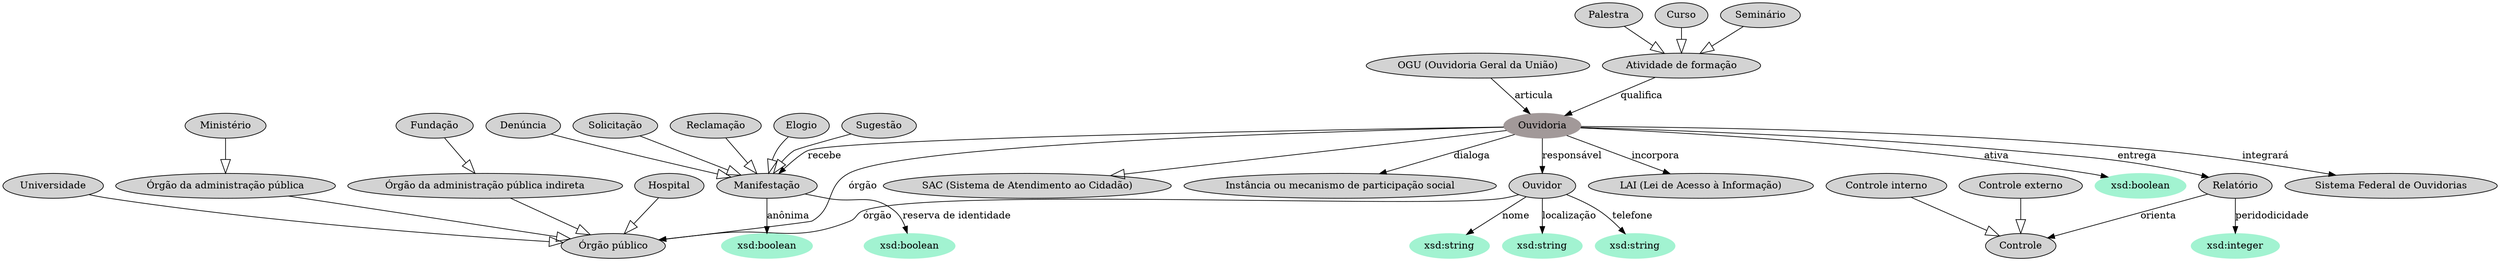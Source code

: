 digraph  {
	node [label="\N"];
	Ouvidoria	 [color="#A29999",
		style=filled];
	Ouvidor	 [style=filled];
	Ouvidoria -> Ouvidor	 [label=responsável];
	"LAI (Lei de Acesso à Informação)"	 [style=filled];
	Ouvidoria -> "LAI (Lei de Acesso à Informação)"	 [label=incorpora];
	Manifestação	 [style=filled];
	Ouvidoria -> Manifestação	 [label=recebe];
	"Órgão público"	 [style=filled];
	Ouvidoria -> "Órgão público"	 [label=órgão];
	1	 [color="#A2F3D1",
		label="xsd:boolean",
		style=filled];
	Ouvidoria -> 1	 [label=ativa];
	Relatório	 [style=filled];
	Ouvidoria -> Relatório	 [label=entrega];
	"Sistema Federal de Ouvidorias"	 [style=filled];
	Ouvidoria -> "Sistema Federal de Ouvidorias"	 [label=integrará];
	"SAC (Sistema de Atendimento ao Cidadão)"	 [style=filled];
	Ouvidoria -> "SAC (Sistema de Atendimento ao Cidadão)"	 [arrowhead=empty,
		arrowsize=2];
	"Instância ou mecanismo de participação social"	 [style=filled];
	Ouvidoria -> "Instância ou mecanismo de participação social"	 [label=dialoga];
	4	 [color="#A2F3D1",
		label="xsd:string",
		style=filled];
	Ouvidor -> 4	 [label=localização];
	Ouvidor -> "Órgão público"	 [label=órgão];
	3	 [color="#A2F3D1",
		label="xsd:string",
		style=filled];
	Ouvidor -> 3	 [label=telefone];
	2	 [color="#A2F3D1",
		label="xsd:string",
		style=filled];
	Ouvidor -> 2	 [label=nome];
	"Órgão da administração pública"	 [style=filled];
	"Órgão da administração pública" -> "Órgão público"	 [arrowhead=empty,
		arrowsize=2];
	Hospital	 [style=filled];
	Hospital -> "Órgão público"	 [arrowhead=empty,
		arrowsize=2];
	Ministério	 [style=filled];
	Ministério -> "Órgão da administração pública"	 [arrowhead=empty,
		arrowsize=2];
	Universidade	 [style=filled];
	Universidade -> "Órgão público"	 [arrowhead=empty,
		arrowsize=2];
	"Órgão da administração pública indireta"	 [style=filled];
	"Órgão da administração pública indireta" -> "Órgão público"	 [arrowhead=empty,
		arrowsize=2];
	Fundação	 [style=filled];
	Fundação -> "Órgão da administração pública indireta"	 [arrowhead=empty,
		arrowsize=2];
	"OGU (Ouvidoria Geral da União)"	 [style=filled];
	"OGU (Ouvidoria Geral da União)" -> Ouvidoria	 [label=articula];
	5	 [color="#A2F3D1",
		label="xsd:integer",
		style=filled];
	Relatório -> 5	 [label=peridodicidade];
	Controle	 [style=filled];
	Relatório -> Controle	 [label=orienta];
	"Controle interno"	 [style=filled];
	"Controle interno" -> Controle	 [arrowhead=empty,
		arrowsize=2];
	"Controle externo"	 [style=filled];
	"Controle externo" -> Controle	 [arrowhead=empty,
		arrowsize=2];
	7	 [color="#A2F3D1",
		label="xsd:boolean",
		style=filled];
	Manifestação -> 7	 [label=anônima];
	6	 [color="#A2F3D1",
		label="xsd:boolean",
		style=filled];
	Manifestação -> 6	 [label="reserva de identidade"];
	Solicitação	 [style=filled];
	Solicitação -> Manifestação	 [arrowhead=empty,
		arrowsize=2];
	Reclamação	 [style=filled];
	Reclamação -> Manifestação	 [arrowhead=empty,
		arrowsize=2];
	Elogio	 [style=filled];
	Elogio -> Manifestação	 [arrowhead=empty,
		arrowsize=2];
	Sugestão	 [style=filled];
	Sugestão -> Manifestação	 [arrowhead=empty,
		arrowsize=2];
	Denúncia	 [style=filled];
	Denúncia -> Manifestação	 [arrowhead=empty,
		arrowsize=2];
	"Atividade de formação"	 [style=filled];
	"Atividade de formação" -> Ouvidoria	 [label=qualifica];
	Palestra	 [style=filled];
	Palestra -> "Atividade de formação"	 [arrowhead=empty,
		arrowsize=2];
	Curso	 [style=filled];
	Curso -> "Atividade de formação"	 [arrowhead=empty,
		arrowsize=2];
	Seminário	 [style=filled];
	Seminário -> "Atividade de formação"	 [arrowhead=empty,
		arrowsize=2];
}
